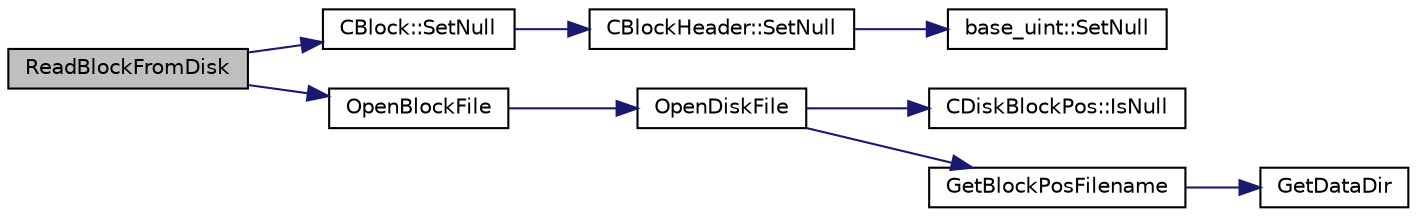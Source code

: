 digraph "ReadBlockFromDisk"
{
  edge [fontname="Helvetica",fontsize="10",labelfontname="Helvetica",labelfontsize="10"];
  node [fontname="Helvetica",fontsize="10",shape=record];
  rankdir="LR";
  Node1029 [label="ReadBlockFromDisk",height=0.2,width=0.4,color="black", fillcolor="grey75", style="filled", fontcolor="black"];
  Node1029 -> Node1030 [color="midnightblue",fontsize="10",style="solid",fontname="Helvetica"];
  Node1030 [label="CBlock::SetNull",height=0.2,width=0.4,color="black", fillcolor="white", style="filled",URL="$class_c_block.html#a0410d7ba8d60679c4cf364b82ffffea5"];
  Node1030 -> Node1031 [color="midnightblue",fontsize="10",style="solid",fontname="Helvetica"];
  Node1031 [label="CBlockHeader::SetNull",height=0.2,width=0.4,color="black", fillcolor="white", style="filled",URL="$class_c_block_header.html#ae39c04a4357417d98954a51f53beb78a"];
  Node1031 -> Node1032 [color="midnightblue",fontsize="10",style="solid",fontname="Helvetica"];
  Node1032 [label="base_uint::SetNull",height=0.2,width=0.4,color="black", fillcolor="white", style="filled",URL="$classbase__uint.html#ab7f832a0d48a7da00296497c820ae775"];
  Node1029 -> Node1033 [color="midnightblue",fontsize="10",style="solid",fontname="Helvetica"];
  Node1033 [label="OpenBlockFile",height=0.2,width=0.4,color="black", fillcolor="white", style="filled",URL="$main_8cpp.html#a0d81388930a4ccb6a69b9abdd1ef5097",tooltip="Open a block file (blk?????.dat) "];
  Node1033 -> Node1034 [color="midnightblue",fontsize="10",style="solid",fontname="Helvetica"];
  Node1034 [label="OpenDiskFile",height=0.2,width=0.4,color="black", fillcolor="white", style="filled",URL="$main_8cpp.html#ab15fc61f1d9596ad0aca703ff2c74635"];
  Node1034 -> Node1035 [color="midnightblue",fontsize="10",style="solid",fontname="Helvetica"];
  Node1035 [label="CDiskBlockPos::IsNull",height=0.2,width=0.4,color="black", fillcolor="white", style="filled",URL="$struct_c_disk_block_pos.html#a7dd98fe3f5372d358df61db31899b0af"];
  Node1034 -> Node1036 [color="midnightblue",fontsize="10",style="solid",fontname="Helvetica"];
  Node1036 [label="GetBlockPosFilename",height=0.2,width=0.4,color="black", fillcolor="white", style="filled",URL="$main_8cpp.html#a2f26f074aac584c3398de1dcdac59de9",tooltip="Translation to a filesystem path. "];
  Node1036 -> Node1037 [color="midnightblue",fontsize="10",style="solid",fontname="Helvetica"];
  Node1037 [label="GetDataDir",height=0.2,width=0.4,color="black", fillcolor="white", style="filled",URL="$util_8cpp.html#ab83866a054745d4b30a3948a1b44beba"];
}
